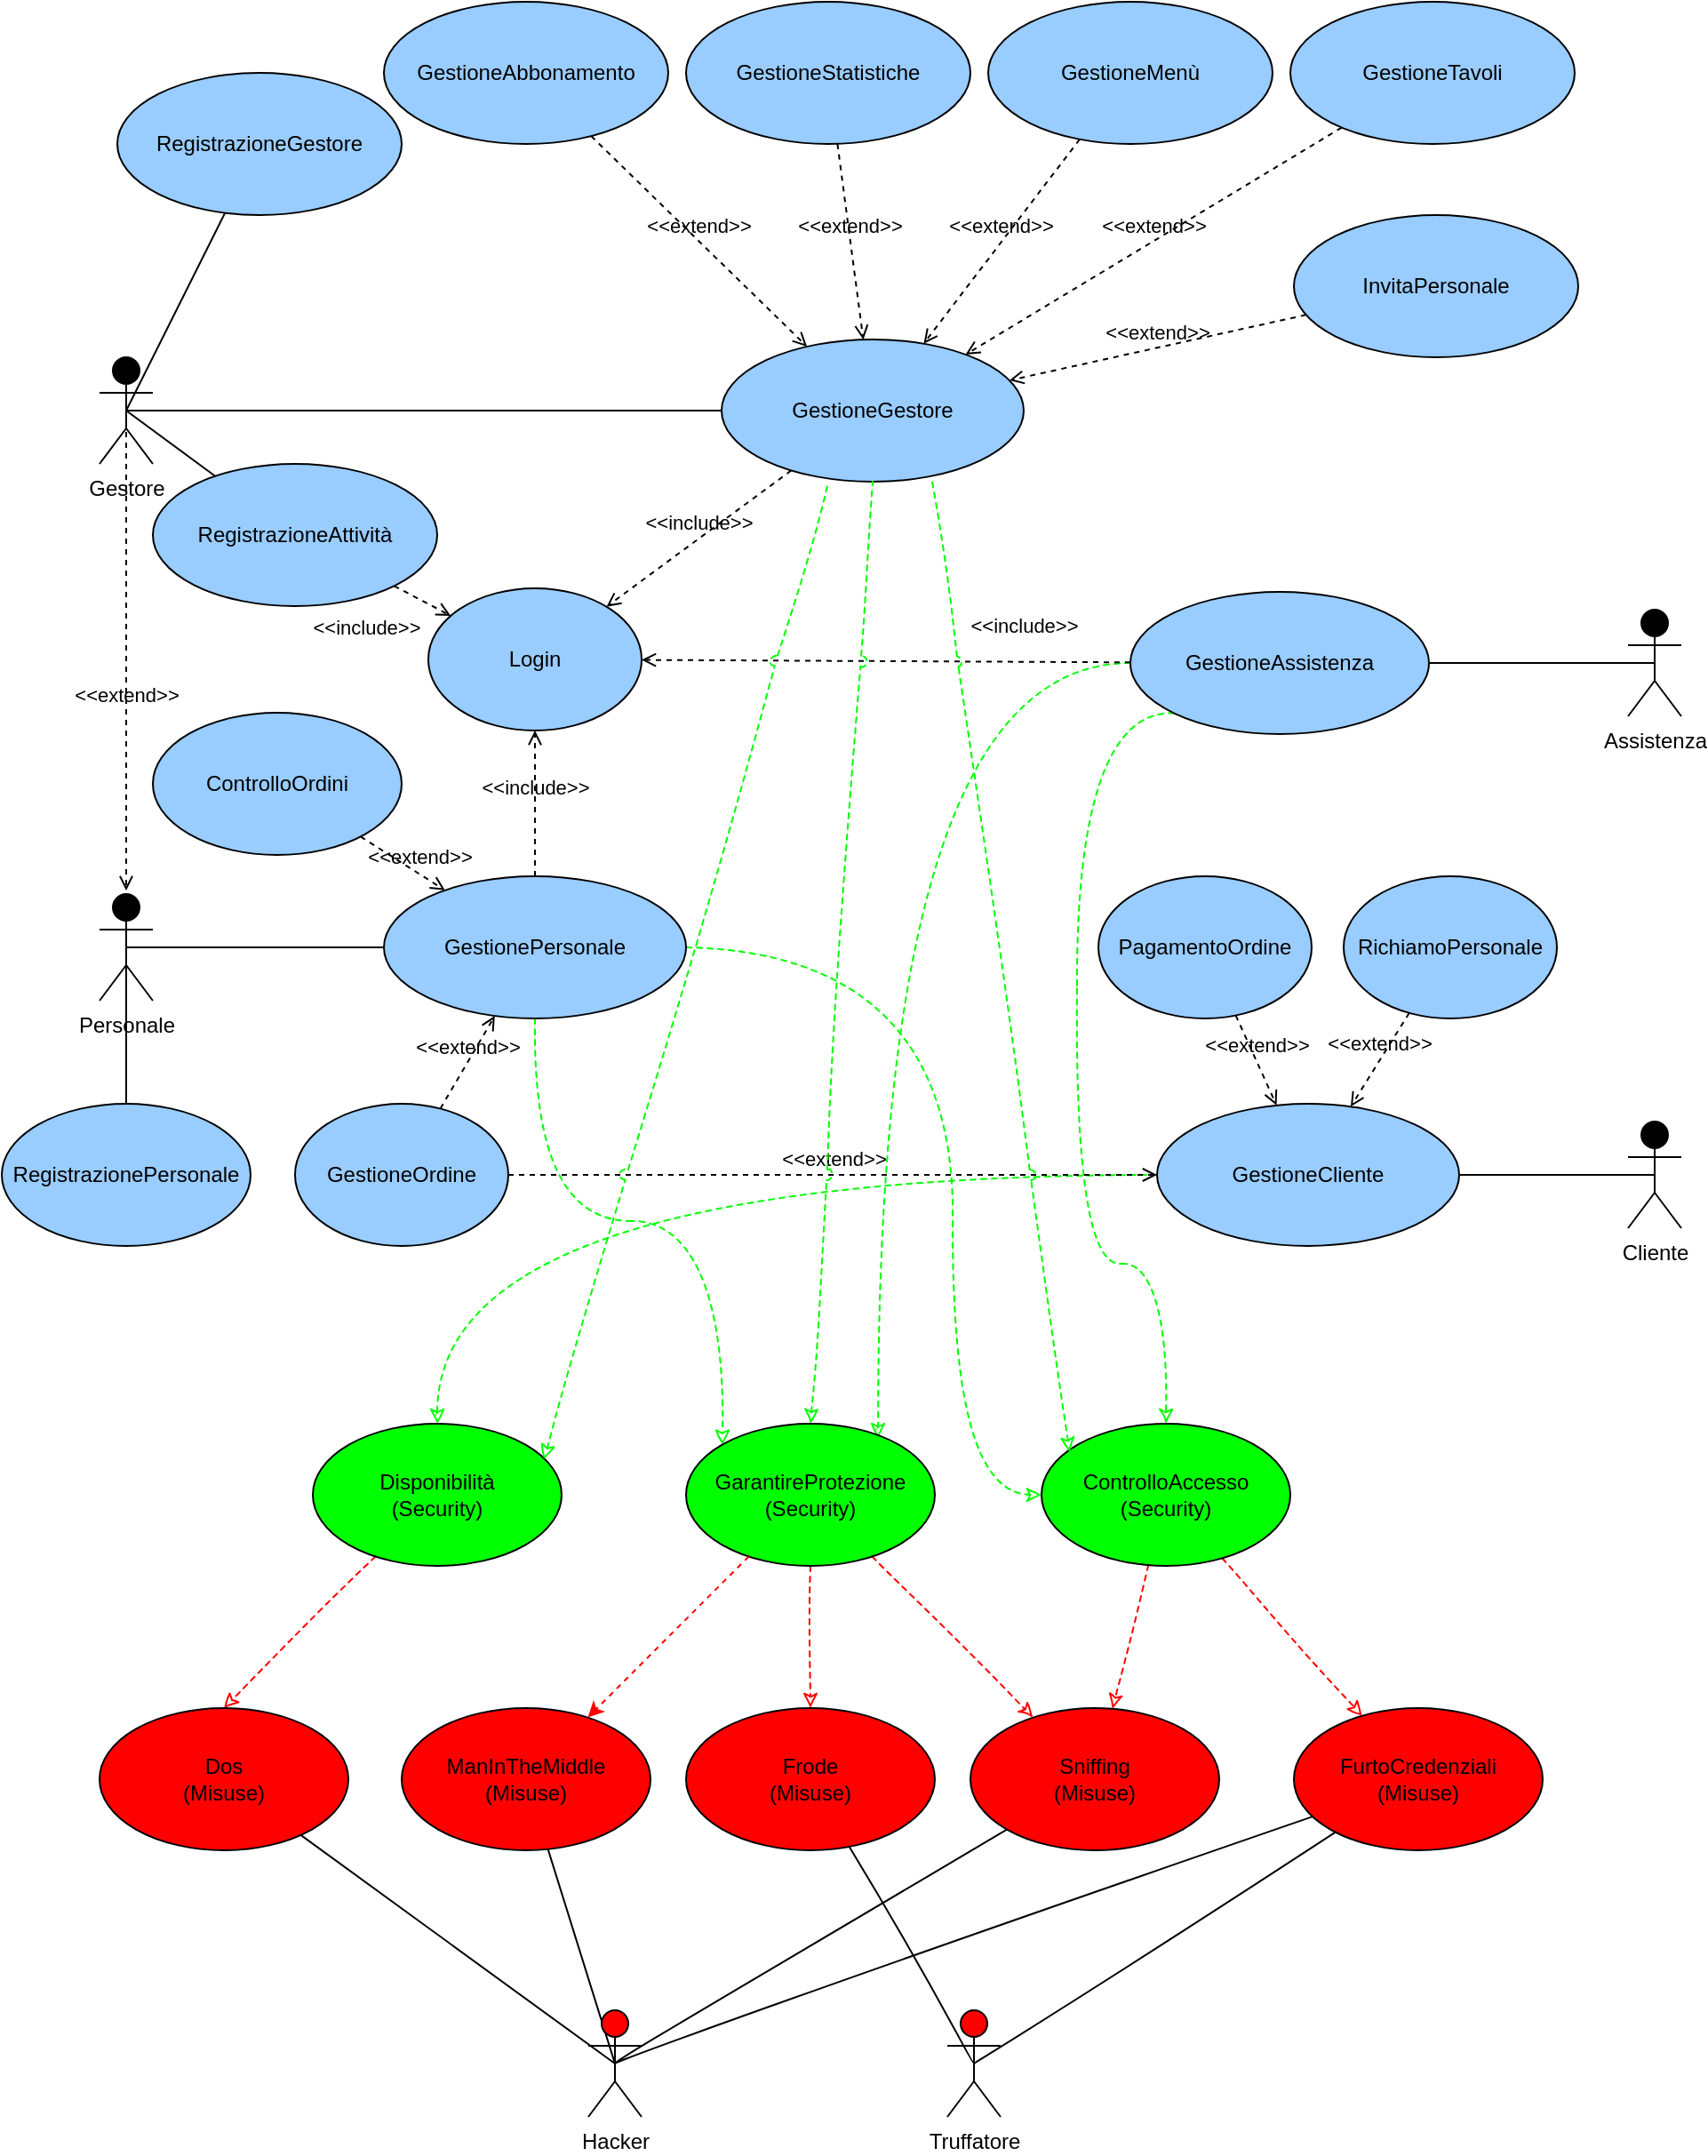 <mxfile version="20.3.0" type="device"><diagram id="Q1I9YvUUfdlHUlMVrsis" name="Page-1"><mxGraphModel dx="2272" dy="857" grid="1" gridSize="10" guides="1" tooltips="1" connect="1" arrows="1" fold="1" page="1" pageScale="1" pageWidth="850" pageHeight="1100" math="0" shadow="0"><root><mxCell id="0"/><mxCell id="1" parent="0"/><mxCell id="bgCaD_sjHHVl8HCVDSOk-6" value="Cliente" style="shape=umlActor;html=1;verticalLabelPosition=bottom;verticalAlign=top;align=center;fillColor=#000000;" parent="1" vertex="1"><mxGeometry x="890" y="660" width="30" height="60" as="geometry"/></mxCell><mxCell id="bgCaD_sjHHVl8HCVDSOk-8" value="Personale" style="shape=umlActor;html=1;verticalLabelPosition=bottom;verticalAlign=top;align=center;fillColor=#000000;" parent="1" vertex="1"><mxGeometry x="30" y="532" width="30" height="60" as="geometry"/></mxCell><mxCell id="bgCaD_sjHHVl8HCVDSOk-9" value="Assistenza" style="shape=umlActor;verticalLabelPosition=bottom;verticalAlign=top;html=1;outlineConnect=0;fillColor=#000000;" parent="1" vertex="1"><mxGeometry x="890" y="372" width="30" height="60" as="geometry"/></mxCell><mxCell id="bgCaD_sjHHVl8HCVDSOk-23" value="GestioneGestore" style="ellipse;whiteSpace=wrap;html=1;fillColor=#99CCFF;" parent="1" vertex="1"><mxGeometry x="380" y="220" width="170" height="80" as="geometry"/></mxCell><mxCell id="bgCaD_sjHHVl8HCVDSOk-24" value="Login" style="ellipse;whiteSpace=wrap;html=1;fillColor=#99CCFF;" parent="1" vertex="1"><mxGeometry x="215" y="360" width="120" height="80" as="geometry"/></mxCell><mxCell id="bgCaD_sjHHVl8HCVDSOk-25" value="RegistrazioneGestore" style="ellipse;whiteSpace=wrap;html=1;fillColor=#99CCFF;" parent="1" vertex="1"><mxGeometry x="40" y="70" width="160" height="80" as="geometry"/></mxCell><mxCell id="h-ntBzpsN8J_fzqIuEPh-38" style="edgeStyle=orthogonalEdgeStyle;curved=1;sketch=1;jumpStyle=arc;orthogonalLoop=1;jettySize=auto;html=1;entryX=0;entryY=0;entryDx=0;entryDy=0;shadow=0;dashed=1;strokeColor=#00FF00;strokeWidth=1;startArrow=none;startFill=0;endArrow=classic;endFill=0;cloneable=1;jiggle=1;simplification=0;curveFitting=0.95;disableMultiStroke=1;" parent="1" source="bgCaD_sjHHVl8HCVDSOk-26" target="h-ntBzpsN8J_fzqIuEPh-2" edge="1"><mxGeometry relative="1" as="geometry"/></mxCell><mxCell id="h-ntBzpsN8J_fzqIuEPh-57" style="edgeStyle=orthogonalEdgeStyle;curved=1;sketch=1;jiggle=1;disableMultiStroke=1;curveFitting=0.95;simplification=0;jumpStyle=arc;orthogonalLoop=1;jettySize=auto;html=1;entryX=0;entryY=0.5;entryDx=0;entryDy=0;shadow=0;dashed=1;strokeColor=#00FF00;strokeWidth=1;startArrow=none;startFill=0;endArrow=classic;endFill=0;" parent="1" source="bgCaD_sjHHVl8HCVDSOk-26" target="h-ntBzpsN8J_fzqIuEPh-3" edge="1"><mxGeometry relative="1" as="geometry"><Array as="points"><mxPoint x="510" y="562"/><mxPoint x="510" y="870"/></Array></mxGeometry></mxCell><mxCell id="bgCaD_sjHHVl8HCVDSOk-26" value="GestionePersonale" style="ellipse;whiteSpace=wrap;html=1;fillColor=#99CCFF;" parent="1" vertex="1"><mxGeometry x="190" y="522" width="170" height="80" as="geometry"/></mxCell><mxCell id="bgCaD_sjHHVl8HCVDSOk-27" value="&amp;lt;&amp;lt;include&amp;gt;&amp;gt;" style="html=1;verticalAlign=bottom;labelBackgroundColor=none;endArrow=open;endFill=0;dashed=1;rounded=0;" parent="1" source="bgCaD_sjHHVl8HCVDSOk-26" target="bgCaD_sjHHVl8HCVDSOk-24" edge="1"><mxGeometry width="160" relative="1" as="geometry"><mxPoint x="535" y="90" as="sourcePoint"/><mxPoint x="695" y="90" as="targetPoint"/></mxGeometry></mxCell><mxCell id="bgCaD_sjHHVl8HCVDSOk-30" value="&amp;lt;&amp;lt;include&amp;gt;&amp;gt;" style="html=1;verticalAlign=bottom;labelBackgroundColor=none;endArrow=open;endFill=0;dashed=1;rounded=0;" parent="1" source="bgCaD_sjHHVl8HCVDSOk-23" target="bgCaD_sjHHVl8HCVDSOk-24" edge="1"><mxGeometry width="160" relative="1" as="geometry"><mxPoint x="325" y="150" as="sourcePoint"/><mxPoint x="485" y="150" as="targetPoint"/></mxGeometry></mxCell><mxCell id="bgCaD_sjHHVl8HCVDSOk-33" value="" style="endArrow=none;html=1;rounded=0;entryX=0.5;entryY=0.5;entryDx=0;entryDy=0;entryPerimeter=0;" parent="1" source="bgCaD_sjHHVl8HCVDSOk-23" target="bgCaD_sjHHVl8HCVDSOk-5" edge="1"><mxGeometry width="50" height="50" relative="1" as="geometry"><mxPoint x="375" y="270" as="sourcePoint"/><mxPoint x="425" y="220" as="targetPoint"/></mxGeometry></mxCell><mxCell id="bgCaD_sjHHVl8HCVDSOk-34" value="" style="endArrow=none;html=1;rounded=0;entryX=0.5;entryY=0.5;entryDx=0;entryDy=0;entryPerimeter=0;" parent="1" source="bgCaD_sjHHVl8HCVDSOk-26" target="bgCaD_sjHHVl8HCVDSOk-8" edge="1"><mxGeometry width="50" height="50" relative="1" as="geometry"><mxPoint x="435" y="552" as="sourcePoint"/><mxPoint x="485" y="502" as="targetPoint"/></mxGeometry></mxCell><mxCell id="h-ntBzpsN8J_fzqIuEPh-19" style="edgeStyle=orthogonalEdgeStyle;curved=1;rounded=0;sketch=1;orthogonalLoop=1;jettySize=auto;html=1;exitX=0;exitY=0.5;exitDx=0;exitDy=0;entryX=0.5;entryY=0;entryDx=0;entryDy=0;dashed=1;strokeColor=#00FF00;disableMultiStroke=1;" parent="1" source="bgCaD_sjHHVl8HCVDSOk-35" target="h-ntBzpsN8J_fzqIuEPh-1" edge="1"><mxGeometry relative="1" as="geometry"/></mxCell><mxCell id="bgCaD_sjHHVl8HCVDSOk-35" value="GestioneCliente" style="ellipse;whiteSpace=wrap;html=1;fillColor=#99CCFF;" parent="1" vertex="1"><mxGeometry x="625" y="650" width="170" height="80" as="geometry"/></mxCell><mxCell id="bgCaD_sjHHVl8HCVDSOk-36" value="" style="endArrow=none;html=1;rounded=0;exitX=0.5;exitY=0.5;exitDx=0;exitDy=0;exitPerimeter=0;" parent="1" source="bgCaD_sjHHVl8HCVDSOk-6" target="bgCaD_sjHHVl8HCVDSOk-35" edge="1"><mxGeometry width="50" height="50" relative="1" as="geometry"><mxPoint x="435" y="605" as="sourcePoint"/><mxPoint x="485" y="555" as="targetPoint"/></mxGeometry></mxCell><mxCell id="h-ntBzpsN8J_fzqIuEPh-21" style="edgeStyle=orthogonalEdgeStyle;curved=1;rounded=0;sketch=1;orthogonalLoop=1;jettySize=auto;html=1;entryX=0.772;entryY=0.101;entryDx=0;entryDy=0;entryPerimeter=0;dashed=1;strokeColor=#00FF00;shadow=0;disableMultiStroke=1;" parent="1" source="bgCaD_sjHHVl8HCVDSOk-37" target="h-ntBzpsN8J_fzqIuEPh-2" edge="1"><mxGeometry relative="1" as="geometry"/></mxCell><mxCell id="h-ntBzpsN8J_fzqIuEPh-60" style="edgeStyle=orthogonalEdgeStyle;curved=1;sketch=1;jiggle=1;disableMultiStroke=1;curveFitting=0.95;simplification=0;jumpStyle=arc;orthogonalLoop=1;jettySize=auto;html=1;exitX=0;exitY=1;exitDx=0;exitDy=0;entryX=0.5;entryY=0;entryDx=0;entryDy=0;shadow=0;dashed=1;strokeColor=#00FF00;strokeWidth=1;startArrow=none;startFill=0;endArrow=classic;endFill=0;" parent="1" source="bgCaD_sjHHVl8HCVDSOk-37" target="h-ntBzpsN8J_fzqIuEPh-3" edge="1"><mxGeometry relative="1" as="geometry"><Array as="points"><mxPoint x="580" y="430"/><mxPoint x="580" y="740"/><mxPoint x="630" y="740"/></Array></mxGeometry></mxCell><mxCell id="bgCaD_sjHHVl8HCVDSOk-37" value="GestioneAssistenza" style="ellipse;whiteSpace=wrap;html=1;fillColor=#99CCFF;" parent="1" vertex="1"><mxGeometry x="610" y="362" width="168" height="80" as="geometry"/></mxCell><mxCell id="bgCaD_sjHHVl8HCVDSOk-43" value="" style="endArrow=none;html=1;rounded=0;exitX=0.5;exitY=0.5;exitDx=0;exitDy=0;exitPerimeter=0;" parent="1" source="bgCaD_sjHHVl8HCVDSOk-9" target="bgCaD_sjHHVl8HCVDSOk-37" edge="1"><mxGeometry width="50" height="50" relative="1" as="geometry"><mxPoint x="435" y="510" as="sourcePoint"/><mxPoint x="485" y="460" as="targetPoint"/></mxGeometry></mxCell><mxCell id="bgCaD_sjHHVl8HCVDSOk-50" value="&amp;lt;&amp;lt;include&amp;gt;&amp;gt;" style="html=1;verticalAlign=bottom;labelBackgroundColor=none;endArrow=open;endFill=0;dashed=1;rounded=0;" parent="1" source="bgCaD_sjHHVl8HCVDSOk-37" target="bgCaD_sjHHVl8HCVDSOk-24" edge="1"><mxGeometry x="-0.563" y="-11" width="160" relative="1" as="geometry"><mxPoint x="515" y="360" as="sourcePoint"/><mxPoint x="675" y="360" as="targetPoint"/><Array as="points"/><mxPoint as="offset"/></mxGeometry></mxCell><mxCell id="bgCaD_sjHHVl8HCVDSOk-53" value="GestioneMenù" style="ellipse;whiteSpace=wrap;html=1;fillColor=#99CCFF;" parent="1" vertex="1"><mxGeometry x="530" y="30" width="160" height="80" as="geometry"/></mxCell><mxCell id="bgCaD_sjHHVl8HCVDSOk-63" value="RegistrazionePersonale" style="ellipse;whiteSpace=wrap;html=1;fillColor=#99CCFF;" parent="1" vertex="1"><mxGeometry x="-25" y="650" width="140" height="80" as="geometry"/></mxCell><mxCell id="bgCaD_sjHHVl8HCVDSOk-83" value="PagamentoOrdine" style="ellipse;whiteSpace=wrap;html=1;fillColor=#99CCFF;" parent="1" vertex="1"><mxGeometry x="592" y="522" width="120" height="80" as="geometry"/></mxCell><mxCell id="bgCaD_sjHHVl8HCVDSOk-89" value="&amp;lt;&amp;lt;extend&amp;gt;&amp;gt;" style="html=1;verticalAlign=bottom;labelBackgroundColor=none;endArrow=open;endFill=0;dashed=1;rounded=0;" parent="1" source="bgCaD_sjHHVl8HCVDSOk-83" target="bgCaD_sjHHVl8HCVDSOk-35" edge="1"><mxGeometry width="160" relative="1" as="geometry"><mxPoint x="515" y="722" as="sourcePoint"/><mxPoint x="675" y="722" as="targetPoint"/></mxGeometry></mxCell><mxCell id="bgCaD_sjHHVl8HCVDSOk-91" value="RichiamoPersonale" style="ellipse;whiteSpace=wrap;html=1;fillColor=#99CCFF;" parent="1" vertex="1"><mxGeometry x="730" y="522" width="120" height="80" as="geometry"/></mxCell><mxCell id="bgCaD_sjHHVl8HCVDSOk-92" value="&amp;lt;&amp;lt;extend&amp;gt;&amp;gt;" style="html=1;verticalAlign=bottom;labelBackgroundColor=none;endArrow=open;endFill=0;dashed=1;rounded=0;" parent="1" source="bgCaD_sjHHVl8HCVDSOk-91" target="bgCaD_sjHHVl8HCVDSOk-35" edge="1"><mxGeometry width="160" relative="1" as="geometry"><mxPoint x="285" y="872" as="sourcePoint"/><mxPoint x="445" y="872" as="targetPoint"/></mxGeometry></mxCell><mxCell id="bgCaD_sjHHVl8HCVDSOk-98" value="GestioneOrdine" style="ellipse;whiteSpace=wrap;html=1;fillColor=#99CCFF;" parent="1" vertex="1"><mxGeometry x="140" y="650" width="120" height="80" as="geometry"/></mxCell><mxCell id="bgCaD_sjHHVl8HCVDSOk-99" value="&amp;lt;&amp;lt;extend&amp;gt;&amp;gt;" style="html=1;verticalAlign=bottom;labelBackgroundColor=none;endArrow=open;endFill=0;dashed=1;rounded=0;" parent="1" source="bgCaD_sjHHVl8HCVDSOk-98" target="bgCaD_sjHHVl8HCVDSOk-26" edge="1"><mxGeometry width="160" relative="1" as="geometry"><mxPoint x="1085" y="392" as="sourcePoint"/><mxPoint x="1245" y="392" as="targetPoint"/></mxGeometry></mxCell><mxCell id="bgCaD_sjHHVl8HCVDSOk-100" value="&amp;lt;&amp;lt;extend&amp;gt;&amp;gt;" style="html=1;verticalAlign=bottom;labelBackgroundColor=none;endArrow=open;endFill=0;dashed=1;rounded=0;" parent="1" source="bgCaD_sjHHVl8HCVDSOk-98" target="bgCaD_sjHHVl8HCVDSOk-35" edge="1"><mxGeometry width="160" relative="1" as="geometry"><mxPoint x="543.258" y="772.281" as="sourcePoint"/><mxPoint x="495" y="862" as="targetPoint"/></mxGeometry></mxCell><mxCell id="M78GupIkImUu_YV1mYbL-3" value="" style="endArrow=none;html=1;rounded=0;exitX=0.5;exitY=0.5;exitDx=0;exitDy=0;exitPerimeter=0;" parent="1" source="bgCaD_sjHHVl8HCVDSOk-5" target="bgCaD_sjHHVl8HCVDSOk-25" edge="1"><mxGeometry width="50" height="50" relative="1" as="geometry"><mxPoint x="380" y="200" as="sourcePoint"/><mxPoint x="430" y="150" as="targetPoint"/></mxGeometry></mxCell><mxCell id="M78GupIkImUu_YV1mYbL-16" value="GestioneAbbonamento" style="ellipse;whiteSpace=wrap;html=1;fillColor=#99CCFF;" parent="1" vertex="1"><mxGeometry x="190" y="30" width="160" height="80" as="geometry"/></mxCell><mxCell id="M78GupIkImUu_YV1mYbL-18" value="&amp;lt;&amp;lt;extend&amp;gt;&amp;gt;" style="html=1;verticalAlign=bottom;labelBackgroundColor=none;endArrow=open;endFill=0;dashed=1;rounded=0;" parent="1" source="bgCaD_sjHHVl8HCVDSOk-53" target="bgCaD_sjHHVl8HCVDSOk-23" edge="1"><mxGeometry width="160" relative="1" as="geometry"><mxPoint x="150" y="140" as="sourcePoint"/><mxPoint x="310" y="140" as="targetPoint"/></mxGeometry></mxCell><mxCell id="M78GupIkImUu_YV1mYbL-19" value="&amp;lt;&amp;lt;extend&amp;gt;&amp;gt;" style="html=1;verticalAlign=bottom;labelBackgroundColor=none;endArrow=open;endFill=0;dashed=1;rounded=0;" parent="1" source="M78GupIkImUu_YV1mYbL-16" target="bgCaD_sjHHVl8HCVDSOk-23" edge="1"><mxGeometry width="160" relative="1" as="geometry"><mxPoint x="330" y="110" as="sourcePoint"/><mxPoint x="557.574" y="183.716" as="targetPoint"/></mxGeometry></mxCell><mxCell id="M78GupIkImUu_YV1mYbL-22" value="RegistrazioneAttività" style="ellipse;whiteSpace=wrap;html=1;fillColor=#99CCFF;" parent="1" vertex="1"><mxGeometry x="60" y="290" width="160" height="80" as="geometry"/></mxCell><mxCell id="M78GupIkImUu_YV1mYbL-24" value="&amp;lt;&amp;lt;extend&amp;gt;&amp;gt;" style="html=1;verticalAlign=bottom;labelBackgroundColor=none;endArrow=open;endFill=0;dashed=1;rounded=0;startArrow=none;exitX=0.5;exitY=0.5;exitDx=0;exitDy=0;exitPerimeter=0;" parent="1" source="bgCaD_sjHHVl8HCVDSOk-5" edge="1"><mxGeometry x="0.25" width="160" relative="1" as="geometry"><mxPoint x="45" y="210" as="sourcePoint"/><mxPoint x="45" y="530" as="targetPoint"/><mxPoint as="offset"/></mxGeometry></mxCell><mxCell id="M78GupIkImUu_YV1mYbL-26" value="" style="endArrow=none;html=1;rounded=0;exitX=0.5;exitY=0.5;exitDx=0;exitDy=0;exitPerimeter=0;" parent="1" source="bgCaD_sjHHVl8HCVDSOk-8" target="bgCaD_sjHHVl8HCVDSOk-63" edge="1"><mxGeometry width="50" height="50" relative="1" as="geometry"><mxPoint x="50" y="560" as="sourcePoint"/><mxPoint x="330" y="490" as="targetPoint"/></mxGeometry></mxCell><mxCell id="M78GupIkImUu_YV1mYbL-28" value="" style="endArrow=none;html=1;rounded=0;exitX=0.5;exitY=0.5;exitDx=0;exitDy=0;exitPerimeter=0;" parent="1" source="bgCaD_sjHHVl8HCVDSOk-5" target="M78GupIkImUu_YV1mYbL-22" edge="1"><mxGeometry width="50" height="50" relative="1" as="geometry"><mxPoint x="60" y="200" as="sourcePoint"/><mxPoint x="110" y="150" as="targetPoint"/></mxGeometry></mxCell><mxCell id="ftQXNw_UABr_SyBsdUiR-3" value="&amp;lt;&amp;lt;include&amp;gt;&amp;gt;" style="html=1;verticalAlign=bottom;labelBackgroundColor=none;endArrow=open;endFill=0;dashed=1;rounded=0;" parent="1" source="M78GupIkImUu_YV1mYbL-22" target="bgCaD_sjHHVl8HCVDSOk-24" edge="1"><mxGeometry x="-0.967" y="-35" width="160" relative="1" as="geometry"><mxPoint x="230" y="320" as="sourcePoint"/><mxPoint x="390" y="320" as="targetPoint"/><mxPoint y="1" as="offset"/></mxGeometry></mxCell><mxCell id="j0RiWFDIFJp5lwAUHo4Y-2" value="GestioneStatistiche" style="ellipse;whiteSpace=wrap;html=1;fillColor=#99CCFF;" parent="1" vertex="1"><mxGeometry x="360" y="30" width="160" height="80" as="geometry"/></mxCell><mxCell id="j0RiWFDIFJp5lwAUHo4Y-3" value="GestioneTavoli" style="ellipse;whiteSpace=wrap;html=1;fillColor=#99CCFF;" parent="1" vertex="1"><mxGeometry x="700" y="30" width="160" height="80" as="geometry"/></mxCell><mxCell id="bgCaD_sjHHVl8HCVDSOk-5" value="Gestore" style="shape=umlActor;html=1;verticalLabelPosition=bottom;verticalAlign=top;align=center;fillColor=#000000;" parent="1" vertex="1"><mxGeometry x="30" y="230" width="30" height="60" as="geometry"/></mxCell><mxCell id="j0RiWFDIFJp5lwAUHo4Y-6" value="&amp;lt;&amp;lt;extend&amp;gt;&amp;gt;" style="html=1;verticalAlign=bottom;labelBackgroundColor=none;endArrow=open;endFill=0;dashed=1;rounded=0;" parent="1" source="j0RiWFDIFJp5lwAUHo4Y-2" target="bgCaD_sjHHVl8HCVDSOk-23" edge="1"><mxGeometry width="160" relative="1" as="geometry"><mxPoint x="570" y="120" as="sourcePoint"/><mxPoint x="540.532" y="230.621" as="targetPoint"/></mxGeometry></mxCell><mxCell id="j0RiWFDIFJp5lwAUHo4Y-7" value="&amp;lt;&amp;lt;extend&amp;gt;&amp;gt;" style="html=1;verticalAlign=bottom;labelBackgroundColor=none;endArrow=open;endFill=0;dashed=1;rounded=0;" parent="1" source="j0RiWFDIFJp5lwAUHo4Y-3" target="bgCaD_sjHHVl8HCVDSOk-23" edge="1"><mxGeometry width="160" relative="1" as="geometry"><mxPoint x="339.47" y="119.38" as="sourcePoint"/><mxPoint x="310.002" y="230.001" as="targetPoint"/></mxGeometry></mxCell><mxCell id="Cfs47HpjLzTH-oRVLKAu-1" value="InvitaPersonale" style="ellipse;whiteSpace=wrap;html=1;fillColor=#99CCFF;" parent="1" vertex="1"><mxGeometry x="702" y="150" width="160" height="80" as="geometry"/></mxCell><mxCell id="Cfs47HpjLzTH-oRVLKAu-2" value="&amp;lt;&amp;lt;extend&amp;gt;&amp;gt;" style="html=1;verticalAlign=bottom;labelBackgroundColor=none;endArrow=open;endFill=0;dashed=1;rounded=0;" parent="1" source="Cfs47HpjLzTH-oRVLKAu-1" target="bgCaD_sjHHVl8HCVDSOk-23" edge="1"><mxGeometry width="160" relative="1" as="geometry"><mxPoint x="750" y="120" as="sourcePoint"/><mxPoint x="572.426" y="241.716" as="targetPoint"/></mxGeometry></mxCell><mxCell id="h-ntBzpsN8J_fzqIuEPh-48" style="sketch=1;jiggle=1;disableMultiStroke=1;curveFitting=0.95;simplification=0;jumpStyle=arc;orthogonalLoop=1;jettySize=auto;html=1;entryX=0.5;entryY=0;entryDx=0;entryDy=0;shadow=0;dashed=1;strokeColor=#FF0000;strokeWidth=1;startArrow=none;startFill=0;endArrow=classic;endFill=0;rounded=0;" parent="1" source="h-ntBzpsN8J_fzqIuEPh-1" target="h-ntBzpsN8J_fzqIuEPh-39" edge="1"><mxGeometry relative="1" as="geometry"/></mxCell><mxCell id="h-ntBzpsN8J_fzqIuEPh-1" value="Disponibilità&lt;br&gt;(Security)" style="ellipse;whiteSpace=wrap;html=1;fillColor=#00FF00;" parent="1" vertex="1"><mxGeometry x="150" y="830" width="140" height="80" as="geometry"/></mxCell><mxCell id="h-ntBzpsN8J_fzqIuEPh-44" style="sketch=1;jiggle=1;disableMultiStroke=1;curveFitting=0.95;simplification=0;jumpStyle=arc;orthogonalLoop=1;jettySize=auto;html=1;shadow=0;dashed=1;strokeColor=#FF0000;strokeWidth=1;startArrow=none;startFill=0;endArrow=classic;endFill=0;rounded=0;" parent="1" source="h-ntBzpsN8J_fzqIuEPh-2" target="h-ntBzpsN8J_fzqIuEPh-40" edge="1"><mxGeometry relative="1" as="geometry"/></mxCell><mxCell id="h-ntBzpsN8J_fzqIuEPh-45" style="sketch=1;jiggle=1;disableMultiStroke=1;curveFitting=0.95;simplification=0;jumpStyle=arc;orthogonalLoop=1;jettySize=auto;html=1;shadow=0;dashed=1;strokeColor=#FF0000;strokeWidth=1;startArrow=none;startFill=0;endArrow=classic;endFill=0;rounded=0;" parent="1" source="h-ntBzpsN8J_fzqIuEPh-2" target="h-ntBzpsN8J_fzqIuEPh-41" edge="1"><mxGeometry relative="1" as="geometry"/></mxCell><mxCell id="h-ntBzpsN8J_fzqIuEPh-2" value="GarantireProtezione&lt;br&gt;(Security)" style="ellipse;whiteSpace=wrap;html=1;fillColor=#00FF00;" parent="1" vertex="1"><mxGeometry x="360" y="830" width="140" height="80" as="geometry"/></mxCell><mxCell id="h-ntBzpsN8J_fzqIuEPh-46" style="sketch=1;jiggle=1;disableMultiStroke=1;curveFitting=0.95;simplification=0;jumpStyle=arc;orthogonalLoop=1;jettySize=auto;html=1;shadow=0;dashed=1;strokeColor=#FF0000;strokeWidth=1;startArrow=none;startFill=0;endArrow=classic;endFill=0;rounded=0;" parent="1" source="h-ntBzpsN8J_fzqIuEPh-3" target="h-ntBzpsN8J_fzqIuEPh-42" edge="1"><mxGeometry relative="1" as="geometry"/></mxCell><mxCell id="h-ntBzpsN8J_fzqIuEPh-47" style="sketch=1;jiggle=1;disableMultiStroke=1;curveFitting=0.95;simplification=0;jumpStyle=arc;orthogonalLoop=1;jettySize=auto;html=1;shadow=0;dashed=1;strokeColor=#FF0000;strokeWidth=1;startArrow=none;startFill=0;endArrow=classic;endFill=0;rounded=0;" parent="1" source="h-ntBzpsN8J_fzqIuEPh-3" target="h-ntBzpsN8J_fzqIuEPh-41" edge="1"><mxGeometry relative="1" as="geometry"/></mxCell><mxCell id="h-ntBzpsN8J_fzqIuEPh-3" value="ControlloAccesso&lt;br&gt;(Security)" style="ellipse;whiteSpace=wrap;html=1;fillColor=#00FF00;" parent="1" vertex="1"><mxGeometry x="560" y="830" width="140" height="80" as="geometry"/></mxCell><mxCell id="h-ntBzpsN8J_fzqIuEPh-28" value="" style="endArrow=none;dashed=1;html=1;rounded=0;shadow=0;sketch=1;strokeColor=#00FF00;exitX=0.929;exitY=0.25;exitDx=0;exitDy=0;startArrow=classic;startFill=0;jumpStyle=arc;disableMultiStroke=1;exitPerimeter=0;" parent="1" source="h-ntBzpsN8J_fzqIuEPh-1" edge="1"><mxGeometry width="50" height="50" relative="1" as="geometry"><mxPoint x="320" y="620" as="sourcePoint"/><mxPoint x="440" y="300" as="targetPoint"/></mxGeometry></mxCell><mxCell id="h-ntBzpsN8J_fzqIuEPh-29" value="" style="endArrow=none;dashed=1;html=1;rounded=0;shadow=0;sketch=1;strokeColor=#00FF00;exitX=0.5;exitY=0;exitDx=0;exitDy=0;startArrow=classic;startFill=0;entryX=0.5;entryY=1;entryDx=0;entryDy=0;jumpStyle=arc;disableMultiStroke=1;" parent="1" source="h-ntBzpsN8J_fzqIuEPh-2" target="bgCaD_sjHHVl8HCVDSOk-23" edge="1"><mxGeometry width="50" height="50" relative="1" as="geometry"><mxPoint x="279.223" y="961.56" as="sourcePoint"/><mxPoint x="450" y="310" as="targetPoint"/></mxGeometry></mxCell><mxCell id="h-ntBzpsN8J_fzqIuEPh-34" value="" style="endArrow=none;dashed=1;html=1;strokeWidth=1;shadow=0;sketch=1;strokeColor=#00FF00;jumpStyle=arc;entryX=0.697;entryY=0.998;entryDx=0;entryDy=0;entryPerimeter=0;startArrow=classic;startFill=0;rounded=0;disableMultiStroke=1;exitX=0.113;exitY=0.199;exitDx=0;exitDy=0;exitPerimeter=0;" parent="1" source="h-ntBzpsN8J_fzqIuEPh-3" target="bgCaD_sjHHVl8HCVDSOk-23" edge="1"><mxGeometry width="50" height="50" relative="1" as="geometry"><mxPoint x="580" y="840" as="sourcePoint"/><mxPoint x="550" y="520" as="targetPoint"/><Array as="points"/></mxGeometry></mxCell><mxCell id="h-ntBzpsN8J_fzqIuEPh-39" value="Dos&lt;br&gt;(Misuse)" style="ellipse;whiteSpace=wrap;html=1;fillColor=#FF0000;" parent="1" vertex="1"><mxGeometry x="30" y="990" width="140" height="80" as="geometry"/></mxCell><mxCell id="h-ntBzpsN8J_fzqIuEPh-40" value="Frode&lt;br&gt;(Misuse)" style="ellipse;whiteSpace=wrap;html=1;fillColor=#FF0000;" parent="1" vertex="1"><mxGeometry x="360" y="990" width="140" height="80" as="geometry"/></mxCell><mxCell id="h-ntBzpsN8J_fzqIuEPh-41" value="Sniffing&lt;br&gt;(Misuse)" style="ellipse;whiteSpace=wrap;html=1;fillColor=#FF0000;" parent="1" vertex="1"><mxGeometry x="520" y="990" width="140" height="80" as="geometry"/></mxCell><mxCell id="h-ntBzpsN8J_fzqIuEPh-42" value="FurtoCredenziali&lt;br&gt;(Misuse)" style="ellipse;whiteSpace=wrap;html=1;fillColor=#FF0000;" parent="1" vertex="1"><mxGeometry x="702" y="990" width="140" height="80" as="geometry"/></mxCell><mxCell id="hFsT5hWBJKSUurevGZQL-5" style="rounded=0;orthogonalLoop=1;jettySize=auto;html=1;exitX=0.5;exitY=0.5;exitDx=0;exitDy=0;exitPerimeter=0;endArrow=none;endFill=0;" edge="1" parent="1" source="h-ntBzpsN8J_fzqIuEPh-49" target="hFsT5hWBJKSUurevGZQL-4"><mxGeometry relative="1" as="geometry"/></mxCell><mxCell id="h-ntBzpsN8J_fzqIuEPh-49" value="Hacker" style="shape=umlActor;verticalLabelPosition=bottom;verticalAlign=top;html=1;outlineConnect=0;strokeColor=#000000;fillColor=#FF0000;" parent="1" vertex="1"><mxGeometry x="305" y="1160" width="30" height="60" as="geometry"/></mxCell><mxCell id="h-ntBzpsN8J_fzqIuEPh-50" value="Truffatore" style="shape=umlActor;verticalLabelPosition=bottom;verticalAlign=top;html=1;outlineConnect=0;strokeColor=#000000;fillColor=#FF0000;" parent="1" vertex="1"><mxGeometry x="507" y="1160" width="30" height="60" as="geometry"/></mxCell><mxCell id="h-ntBzpsN8J_fzqIuEPh-62" value="" style="endArrow=none;html=1;shadow=0;sketch=1;jiggle=1;disableMultiStroke=1;curveFitting=0.95;simplification=0;strokeColor=#000000;strokeWidth=1;curved=1;jumpStyle=arc;exitX=0.5;exitY=0.5;exitDx=0;exitDy=0;exitPerimeter=0;entryX=0;entryY=1;entryDx=0;entryDy=0;" parent="1" source="h-ntBzpsN8J_fzqIuEPh-49" target="h-ntBzpsN8J_fzqIuEPh-41" edge="1"><mxGeometry width="50" height="50" relative="1" as="geometry"><mxPoint x="460" y="1190" as="sourcePoint"/><mxPoint x="520" y="1110" as="targetPoint"/></mxGeometry></mxCell><mxCell id="h-ntBzpsN8J_fzqIuEPh-63" value="" style="endArrow=none;html=1;shadow=0;sketch=1;jiggle=1;disableMultiStroke=1;curveFitting=0.95;simplification=0;strokeColor=#000000;strokeWidth=1;curved=1;jumpStyle=arc;exitX=0.5;exitY=0.5;exitDx=0;exitDy=0;exitPerimeter=0;" parent="1" source="h-ntBzpsN8J_fzqIuEPh-49" target="h-ntBzpsN8J_fzqIuEPh-42" edge="1"><mxGeometry width="50" height="50" relative="1" as="geometry"><mxPoint x="330" y="1200.0" as="sourcePoint"/><mxPoint x="482.712" y="1068.403" as="targetPoint"/></mxGeometry></mxCell><mxCell id="h-ntBzpsN8J_fzqIuEPh-64" value="" style="endArrow=none;html=1;shadow=0;sketch=1;jiggle=1;disableMultiStroke=1;curveFitting=0.95;simplification=0;strokeColor=#000000;strokeWidth=1;curved=1;jumpStyle=arc;" parent="1" target="h-ntBzpsN8J_fzqIuEPh-39" edge="1"><mxGeometry width="50" height="50" relative="1" as="geometry"><mxPoint x="320" y="1190" as="sourcePoint"/><mxPoint x="492.712" y="1078.403" as="targetPoint"/></mxGeometry></mxCell><mxCell id="h-ntBzpsN8J_fzqIuEPh-66" value="" style="endArrow=none;html=1;shadow=0;sketch=1;jiggle=1;disableMultiStroke=1;curveFitting=0.95;simplification=0;strokeColor=#000000;strokeWidth=1;curved=1;jumpStyle=arc;exitX=0.5;exitY=0.5;exitDx=0;exitDy=0;exitPerimeter=0;" parent="1" source="h-ntBzpsN8J_fzqIuEPh-50" target="h-ntBzpsN8J_fzqIuEPh-40" edge="1"><mxGeometry width="50" height="50" relative="1" as="geometry"><mxPoint x="330" y="1200.0" as="sourcePoint"/><mxPoint x="160" y="1080.0" as="targetPoint"/></mxGeometry></mxCell><mxCell id="h-ntBzpsN8J_fzqIuEPh-67" value="" style="endArrow=none;html=1;shadow=0;sketch=1;jiggle=1;disableMultiStroke=1;curveFitting=0.95;simplification=0;strokeColor=#000000;strokeWidth=1;curved=1;jumpStyle=arc;exitX=0.5;exitY=0.5;exitDx=0;exitDy=0;exitPerimeter=0;" parent="1" source="h-ntBzpsN8J_fzqIuEPh-50" target="h-ntBzpsN8J_fzqIuEPh-42" edge="1"><mxGeometry width="50" height="50" relative="1" as="geometry"><mxPoint x="340" y="1210.0" as="sourcePoint"/><mxPoint x="170" y="1090.0" as="targetPoint"/></mxGeometry></mxCell><mxCell id="hFsT5hWBJKSUurevGZQL-1" value="ControlloOrdini" style="ellipse;whiteSpace=wrap;html=1;fillColor=#99CCFF;" vertex="1" parent="1"><mxGeometry x="60" y="430" width="140" height="80" as="geometry"/></mxCell><mxCell id="hFsT5hWBJKSUurevGZQL-2" value="&amp;lt;&amp;lt;extend&amp;gt;&amp;gt;" style="html=1;verticalAlign=bottom;labelBackgroundColor=none;endArrow=open;endFill=0;dashed=1;rounded=0;" edge="1" parent="1" target="bgCaD_sjHHVl8HCVDSOk-26" source="hFsT5hWBJKSUurevGZQL-1"><mxGeometry x="0.379" y="1" width="160" relative="1" as="geometry"><mxPoint x="290.002" y="522.003" as="sourcePoint"/><mxPoint x="538.47" y="530.7" as="targetPoint"/><mxPoint as="offset"/></mxGeometry></mxCell><mxCell id="hFsT5hWBJKSUurevGZQL-4" value="ManInTheMiddle (Misuse)" style="ellipse;whiteSpace=wrap;html=1;fillColor=#FF0000;" vertex="1" parent="1"><mxGeometry x="200" y="990" width="140" height="80" as="geometry"/></mxCell><mxCell id="hFsT5hWBJKSUurevGZQL-6" value="" style="endArrow=classic;html=1;rounded=0;strokeColor=#FF0000;dashed=1;" edge="1" parent="1" source="h-ntBzpsN8J_fzqIuEPh-2" target="hFsT5hWBJKSUurevGZQL-4"><mxGeometry width="50" height="50" relative="1" as="geometry"><mxPoint x="470" y="1060" as="sourcePoint"/><mxPoint x="520" y="1010" as="targetPoint"/></mxGeometry></mxCell></root></mxGraphModel></diagram></mxfile>